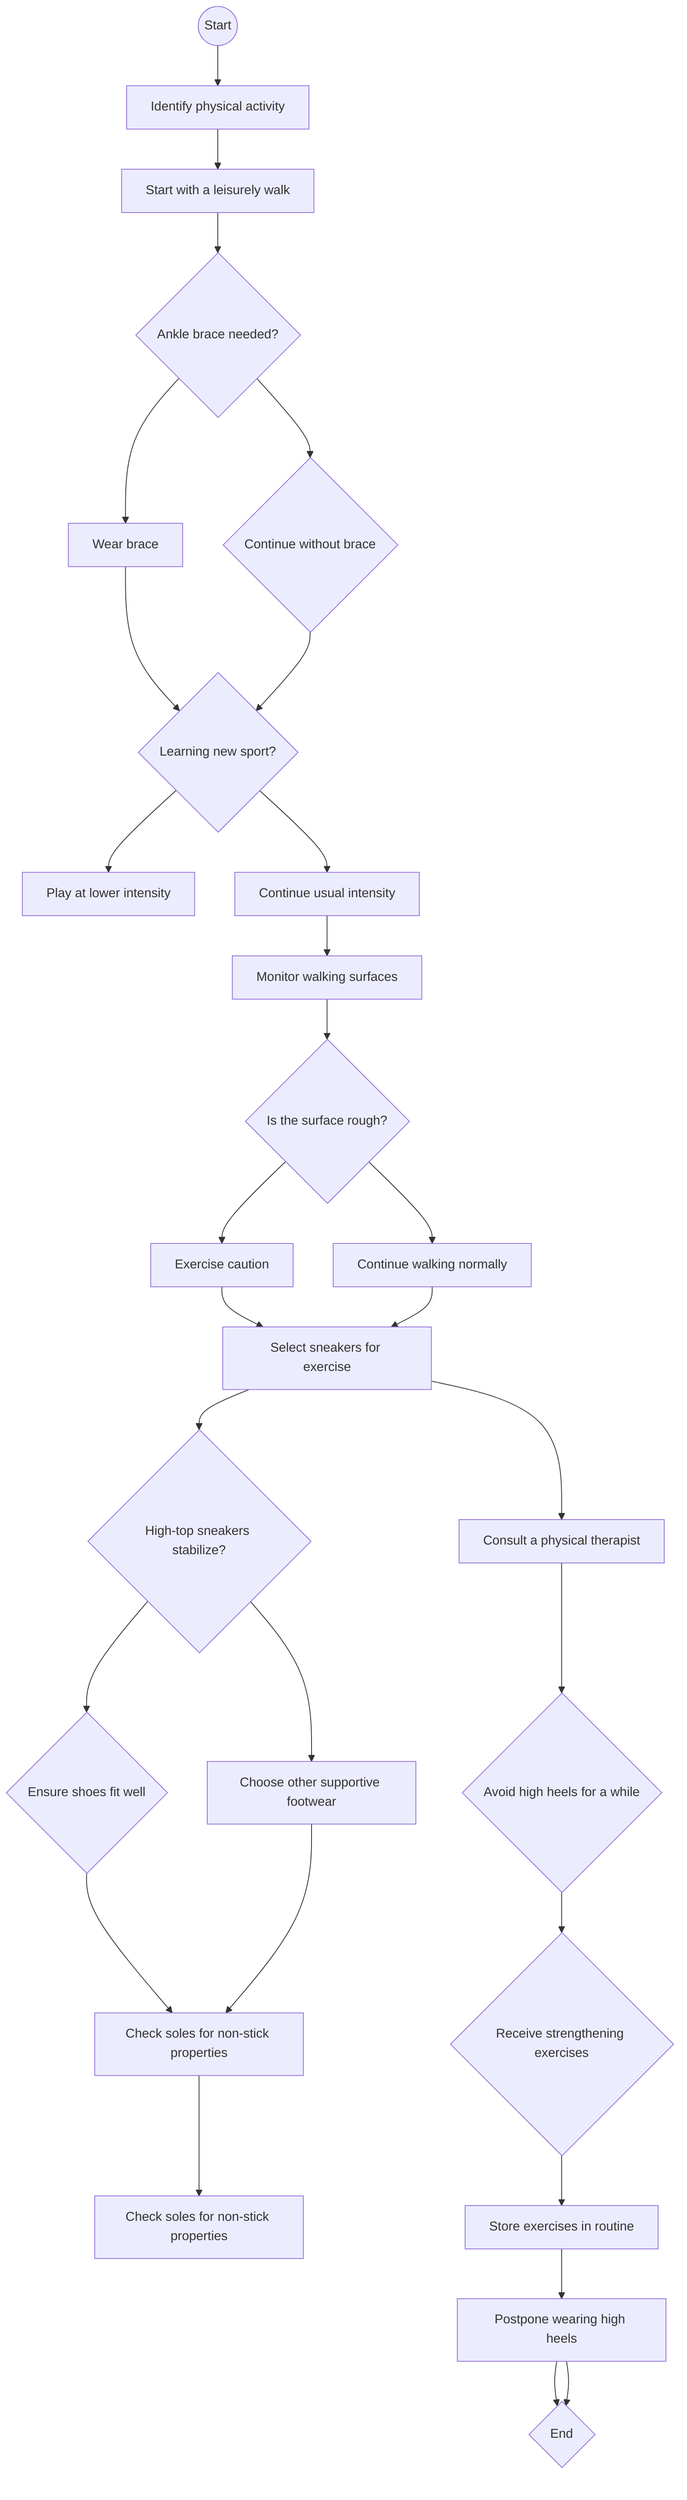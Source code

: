 flowchart TD
    A((Start)) --> B[Identify physical activity]
    B --> C[Start with a leisurely walk]
    C --> D{Ankle brace needed?}
    D --> E[Wear brace]
    D --> F{Continue without brace}
    E --> G{Learning new sport?}
    F --> G
    G --> H[Play at lower intensity]
    G --> I[Continue usual intensity]
    I --> J[Monitor walking surfaces]
    J --> K{Is the surface rough?}
    K --> L[Exercise caution]
    K --> M[Continue walking normally]
    L --> N[Select sneakers for exercise]
    M --> N
    N --> O{High-top sneakers stabilize?}
    O --> P[Choose other supportive footwear]
    O --> Q{Ensure shoes fit well}
    Q --> R[Check soles for non-stick properties]
    P --> R
    R --> S[Check soles for non-stick properties]
    N --> T[Consult a physical therapist]
    T --> U{Avoid high heels for a while}
    U --> W{Receive strengthening exercises}
    W --> X[Store exercises in routine]
    X --> Y[Postpone wearing high heels]
    Y --> Z{End}
    Y --> Z